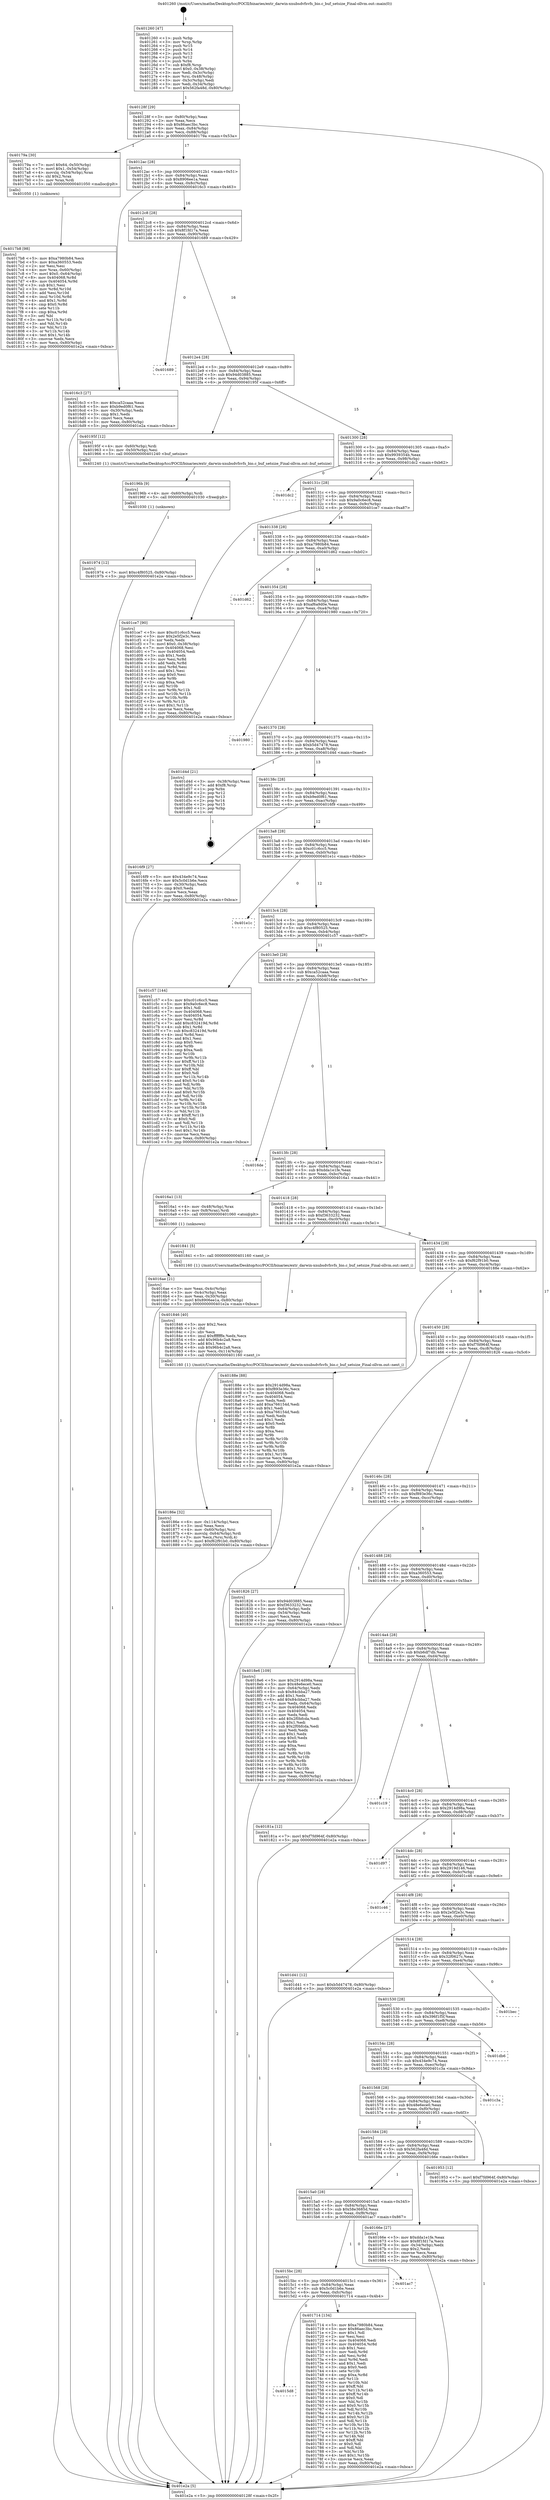 digraph "0x401260" {
  label = "0x401260 (/mnt/c/Users/mathe/Desktop/tcc/POCII/binaries/extr_darwin-xnubsdvfsvfs_bio.c_buf_setsize_Final-ollvm.out::main(0))"
  labelloc = "t"
  node[shape=record]

  Entry [label="",width=0.3,height=0.3,shape=circle,fillcolor=black,style=filled]
  "0x40128f" [label="{
     0x40128f [29]\l
     | [instrs]\l
     &nbsp;&nbsp;0x40128f \<+3\>: mov -0x80(%rbp),%eax\l
     &nbsp;&nbsp;0x401292 \<+2\>: mov %eax,%ecx\l
     &nbsp;&nbsp;0x401294 \<+6\>: sub $0x86aec3bc,%ecx\l
     &nbsp;&nbsp;0x40129a \<+6\>: mov %eax,-0x84(%rbp)\l
     &nbsp;&nbsp;0x4012a0 \<+6\>: mov %ecx,-0x88(%rbp)\l
     &nbsp;&nbsp;0x4012a6 \<+6\>: je 000000000040179a \<main+0x53a\>\l
  }"]
  "0x40179a" [label="{
     0x40179a [30]\l
     | [instrs]\l
     &nbsp;&nbsp;0x40179a \<+7\>: movl $0x64,-0x50(%rbp)\l
     &nbsp;&nbsp;0x4017a1 \<+7\>: movl $0x1,-0x54(%rbp)\l
     &nbsp;&nbsp;0x4017a8 \<+4\>: movslq -0x54(%rbp),%rax\l
     &nbsp;&nbsp;0x4017ac \<+4\>: shl $0x2,%rax\l
     &nbsp;&nbsp;0x4017b0 \<+3\>: mov %rax,%rdi\l
     &nbsp;&nbsp;0x4017b3 \<+5\>: call 0000000000401050 \<malloc@plt\>\l
     | [calls]\l
     &nbsp;&nbsp;0x401050 \{1\} (unknown)\l
  }"]
  "0x4012ac" [label="{
     0x4012ac [28]\l
     | [instrs]\l
     &nbsp;&nbsp;0x4012ac \<+5\>: jmp 00000000004012b1 \<main+0x51\>\l
     &nbsp;&nbsp;0x4012b1 \<+6\>: mov -0x84(%rbp),%eax\l
     &nbsp;&nbsp;0x4012b7 \<+5\>: sub $0x8906ee1a,%eax\l
     &nbsp;&nbsp;0x4012bc \<+6\>: mov %eax,-0x8c(%rbp)\l
     &nbsp;&nbsp;0x4012c2 \<+6\>: je 00000000004016c3 \<main+0x463\>\l
  }"]
  Exit [label="",width=0.3,height=0.3,shape=circle,fillcolor=black,style=filled,peripheries=2]
  "0x4016c3" [label="{
     0x4016c3 [27]\l
     | [instrs]\l
     &nbsp;&nbsp;0x4016c3 \<+5\>: mov $0xca52caaa,%eax\l
     &nbsp;&nbsp;0x4016c8 \<+5\>: mov $0xb9ed0f61,%ecx\l
     &nbsp;&nbsp;0x4016cd \<+3\>: mov -0x30(%rbp),%edx\l
     &nbsp;&nbsp;0x4016d0 \<+3\>: cmp $0x1,%edx\l
     &nbsp;&nbsp;0x4016d3 \<+3\>: cmovl %ecx,%eax\l
     &nbsp;&nbsp;0x4016d6 \<+3\>: mov %eax,-0x80(%rbp)\l
     &nbsp;&nbsp;0x4016d9 \<+5\>: jmp 0000000000401e2a \<main+0xbca\>\l
  }"]
  "0x4012c8" [label="{
     0x4012c8 [28]\l
     | [instrs]\l
     &nbsp;&nbsp;0x4012c8 \<+5\>: jmp 00000000004012cd \<main+0x6d\>\l
     &nbsp;&nbsp;0x4012cd \<+6\>: mov -0x84(%rbp),%eax\l
     &nbsp;&nbsp;0x4012d3 \<+5\>: sub $0x8f1fd17a,%eax\l
     &nbsp;&nbsp;0x4012d8 \<+6\>: mov %eax,-0x90(%rbp)\l
     &nbsp;&nbsp;0x4012de \<+6\>: je 0000000000401689 \<main+0x429\>\l
  }"]
  "0x401974" [label="{
     0x401974 [12]\l
     | [instrs]\l
     &nbsp;&nbsp;0x401974 \<+7\>: movl $0xc4f80525,-0x80(%rbp)\l
     &nbsp;&nbsp;0x40197b \<+5\>: jmp 0000000000401e2a \<main+0xbca\>\l
  }"]
  "0x401689" [label="{
     0x401689\l
  }", style=dashed]
  "0x4012e4" [label="{
     0x4012e4 [28]\l
     | [instrs]\l
     &nbsp;&nbsp;0x4012e4 \<+5\>: jmp 00000000004012e9 \<main+0x89\>\l
     &nbsp;&nbsp;0x4012e9 \<+6\>: mov -0x84(%rbp),%eax\l
     &nbsp;&nbsp;0x4012ef \<+5\>: sub $0x94d03885,%eax\l
     &nbsp;&nbsp;0x4012f4 \<+6\>: mov %eax,-0x94(%rbp)\l
     &nbsp;&nbsp;0x4012fa \<+6\>: je 000000000040195f \<main+0x6ff\>\l
  }"]
  "0x40196b" [label="{
     0x40196b [9]\l
     | [instrs]\l
     &nbsp;&nbsp;0x40196b \<+4\>: mov -0x60(%rbp),%rdi\l
     &nbsp;&nbsp;0x40196f \<+5\>: call 0000000000401030 \<free@plt\>\l
     | [calls]\l
     &nbsp;&nbsp;0x401030 \{1\} (unknown)\l
  }"]
  "0x40195f" [label="{
     0x40195f [12]\l
     | [instrs]\l
     &nbsp;&nbsp;0x40195f \<+4\>: mov -0x60(%rbp),%rdi\l
     &nbsp;&nbsp;0x401963 \<+3\>: mov -0x50(%rbp),%esi\l
     &nbsp;&nbsp;0x401966 \<+5\>: call 0000000000401240 \<buf_setsize\>\l
     | [calls]\l
     &nbsp;&nbsp;0x401240 \{1\} (/mnt/c/Users/mathe/Desktop/tcc/POCII/binaries/extr_darwin-xnubsdvfsvfs_bio.c_buf_setsize_Final-ollvm.out::buf_setsize)\l
  }"]
  "0x401300" [label="{
     0x401300 [28]\l
     | [instrs]\l
     &nbsp;&nbsp;0x401300 \<+5\>: jmp 0000000000401305 \<main+0xa5\>\l
     &nbsp;&nbsp;0x401305 \<+6\>: mov -0x84(%rbp),%eax\l
     &nbsp;&nbsp;0x40130b \<+5\>: sub $0x9939354b,%eax\l
     &nbsp;&nbsp;0x401310 \<+6\>: mov %eax,-0x98(%rbp)\l
     &nbsp;&nbsp;0x401316 \<+6\>: je 0000000000401dc2 \<main+0xb62\>\l
  }"]
  "0x40186e" [label="{
     0x40186e [32]\l
     | [instrs]\l
     &nbsp;&nbsp;0x40186e \<+6\>: mov -0x114(%rbp),%ecx\l
     &nbsp;&nbsp;0x401874 \<+3\>: imul %eax,%ecx\l
     &nbsp;&nbsp;0x401877 \<+4\>: mov -0x60(%rbp),%rsi\l
     &nbsp;&nbsp;0x40187b \<+4\>: movslq -0x64(%rbp),%rdi\l
     &nbsp;&nbsp;0x40187f \<+3\>: mov %ecx,(%rsi,%rdi,4)\l
     &nbsp;&nbsp;0x401882 \<+7\>: movl $0xf62f91b0,-0x80(%rbp)\l
     &nbsp;&nbsp;0x401889 \<+5\>: jmp 0000000000401e2a \<main+0xbca\>\l
  }"]
  "0x401dc2" [label="{
     0x401dc2\l
  }", style=dashed]
  "0x40131c" [label="{
     0x40131c [28]\l
     | [instrs]\l
     &nbsp;&nbsp;0x40131c \<+5\>: jmp 0000000000401321 \<main+0xc1\>\l
     &nbsp;&nbsp;0x401321 \<+6\>: mov -0x84(%rbp),%eax\l
     &nbsp;&nbsp;0x401327 \<+5\>: sub $0x9a0c6ec8,%eax\l
     &nbsp;&nbsp;0x40132c \<+6\>: mov %eax,-0x9c(%rbp)\l
     &nbsp;&nbsp;0x401332 \<+6\>: je 0000000000401ce7 \<main+0xa87\>\l
  }"]
  "0x401846" [label="{
     0x401846 [40]\l
     | [instrs]\l
     &nbsp;&nbsp;0x401846 \<+5\>: mov $0x2,%ecx\l
     &nbsp;&nbsp;0x40184b \<+1\>: cltd\l
     &nbsp;&nbsp;0x40184c \<+2\>: idiv %ecx\l
     &nbsp;&nbsp;0x40184e \<+6\>: imul $0xfffffffe,%edx,%ecx\l
     &nbsp;&nbsp;0x401854 \<+6\>: add $0x96b4c2a8,%ecx\l
     &nbsp;&nbsp;0x40185a \<+3\>: add $0x1,%ecx\l
     &nbsp;&nbsp;0x40185d \<+6\>: sub $0x96b4c2a8,%ecx\l
     &nbsp;&nbsp;0x401863 \<+6\>: mov %ecx,-0x114(%rbp)\l
     &nbsp;&nbsp;0x401869 \<+5\>: call 0000000000401160 \<next_i\>\l
     | [calls]\l
     &nbsp;&nbsp;0x401160 \{1\} (/mnt/c/Users/mathe/Desktop/tcc/POCII/binaries/extr_darwin-xnubsdvfsvfs_bio.c_buf_setsize_Final-ollvm.out::next_i)\l
  }"]
  "0x401ce7" [label="{
     0x401ce7 [90]\l
     | [instrs]\l
     &nbsp;&nbsp;0x401ce7 \<+5\>: mov $0xc01c6cc5,%eax\l
     &nbsp;&nbsp;0x401cec \<+5\>: mov $0x2e5f2e3c,%ecx\l
     &nbsp;&nbsp;0x401cf1 \<+2\>: xor %edx,%edx\l
     &nbsp;&nbsp;0x401cf3 \<+7\>: movl $0x0,-0x38(%rbp)\l
     &nbsp;&nbsp;0x401cfa \<+7\>: mov 0x404068,%esi\l
     &nbsp;&nbsp;0x401d01 \<+7\>: mov 0x404054,%edi\l
     &nbsp;&nbsp;0x401d08 \<+3\>: sub $0x1,%edx\l
     &nbsp;&nbsp;0x401d0b \<+3\>: mov %esi,%r8d\l
     &nbsp;&nbsp;0x401d0e \<+3\>: add %edx,%r8d\l
     &nbsp;&nbsp;0x401d11 \<+4\>: imul %r8d,%esi\l
     &nbsp;&nbsp;0x401d15 \<+3\>: and $0x1,%esi\l
     &nbsp;&nbsp;0x401d18 \<+3\>: cmp $0x0,%esi\l
     &nbsp;&nbsp;0x401d1b \<+4\>: sete %r9b\l
     &nbsp;&nbsp;0x401d1f \<+3\>: cmp $0xa,%edi\l
     &nbsp;&nbsp;0x401d22 \<+4\>: setl %r10b\l
     &nbsp;&nbsp;0x401d26 \<+3\>: mov %r9b,%r11b\l
     &nbsp;&nbsp;0x401d29 \<+3\>: and %r10b,%r11b\l
     &nbsp;&nbsp;0x401d2c \<+3\>: xor %r10b,%r9b\l
     &nbsp;&nbsp;0x401d2f \<+3\>: or %r9b,%r11b\l
     &nbsp;&nbsp;0x401d32 \<+4\>: test $0x1,%r11b\l
     &nbsp;&nbsp;0x401d36 \<+3\>: cmovne %ecx,%eax\l
     &nbsp;&nbsp;0x401d39 \<+3\>: mov %eax,-0x80(%rbp)\l
     &nbsp;&nbsp;0x401d3c \<+5\>: jmp 0000000000401e2a \<main+0xbca\>\l
  }"]
  "0x401338" [label="{
     0x401338 [28]\l
     | [instrs]\l
     &nbsp;&nbsp;0x401338 \<+5\>: jmp 000000000040133d \<main+0xdd\>\l
     &nbsp;&nbsp;0x40133d \<+6\>: mov -0x84(%rbp),%eax\l
     &nbsp;&nbsp;0x401343 \<+5\>: sub $0xa7980b84,%eax\l
     &nbsp;&nbsp;0x401348 \<+6\>: mov %eax,-0xa0(%rbp)\l
     &nbsp;&nbsp;0x40134e \<+6\>: je 0000000000401d62 \<main+0xb02\>\l
  }"]
  "0x4017b8" [label="{
     0x4017b8 [98]\l
     | [instrs]\l
     &nbsp;&nbsp;0x4017b8 \<+5\>: mov $0xa7980b84,%ecx\l
     &nbsp;&nbsp;0x4017bd \<+5\>: mov $0xa360553,%edx\l
     &nbsp;&nbsp;0x4017c2 \<+2\>: xor %esi,%esi\l
     &nbsp;&nbsp;0x4017c4 \<+4\>: mov %rax,-0x60(%rbp)\l
     &nbsp;&nbsp;0x4017c8 \<+7\>: movl $0x0,-0x64(%rbp)\l
     &nbsp;&nbsp;0x4017cf \<+8\>: mov 0x404068,%r8d\l
     &nbsp;&nbsp;0x4017d7 \<+8\>: mov 0x404054,%r9d\l
     &nbsp;&nbsp;0x4017df \<+3\>: sub $0x1,%esi\l
     &nbsp;&nbsp;0x4017e2 \<+3\>: mov %r8d,%r10d\l
     &nbsp;&nbsp;0x4017e5 \<+3\>: add %esi,%r10d\l
     &nbsp;&nbsp;0x4017e8 \<+4\>: imul %r10d,%r8d\l
     &nbsp;&nbsp;0x4017ec \<+4\>: and $0x1,%r8d\l
     &nbsp;&nbsp;0x4017f0 \<+4\>: cmp $0x0,%r8d\l
     &nbsp;&nbsp;0x4017f4 \<+4\>: sete %r11b\l
     &nbsp;&nbsp;0x4017f8 \<+4\>: cmp $0xa,%r9d\l
     &nbsp;&nbsp;0x4017fc \<+3\>: setl %bl\l
     &nbsp;&nbsp;0x4017ff \<+3\>: mov %r11b,%r14b\l
     &nbsp;&nbsp;0x401802 \<+3\>: and %bl,%r14b\l
     &nbsp;&nbsp;0x401805 \<+3\>: xor %bl,%r11b\l
     &nbsp;&nbsp;0x401808 \<+3\>: or %r11b,%r14b\l
     &nbsp;&nbsp;0x40180b \<+4\>: test $0x1,%r14b\l
     &nbsp;&nbsp;0x40180f \<+3\>: cmovne %edx,%ecx\l
     &nbsp;&nbsp;0x401812 \<+3\>: mov %ecx,-0x80(%rbp)\l
     &nbsp;&nbsp;0x401815 \<+5\>: jmp 0000000000401e2a \<main+0xbca\>\l
  }"]
  "0x401d62" [label="{
     0x401d62\l
  }", style=dashed]
  "0x401354" [label="{
     0x401354 [28]\l
     | [instrs]\l
     &nbsp;&nbsp;0x401354 \<+5\>: jmp 0000000000401359 \<main+0xf9\>\l
     &nbsp;&nbsp;0x401359 \<+6\>: mov -0x84(%rbp),%eax\l
     &nbsp;&nbsp;0x40135f \<+5\>: sub $0xaf6a9d0e,%eax\l
     &nbsp;&nbsp;0x401364 \<+6\>: mov %eax,-0xa4(%rbp)\l
     &nbsp;&nbsp;0x40136a \<+6\>: je 0000000000401980 \<main+0x720\>\l
  }"]
  "0x4015d8" [label="{
     0x4015d8\l
  }", style=dashed]
  "0x401980" [label="{
     0x401980\l
  }", style=dashed]
  "0x401370" [label="{
     0x401370 [28]\l
     | [instrs]\l
     &nbsp;&nbsp;0x401370 \<+5\>: jmp 0000000000401375 \<main+0x115\>\l
     &nbsp;&nbsp;0x401375 \<+6\>: mov -0x84(%rbp),%eax\l
     &nbsp;&nbsp;0x40137b \<+5\>: sub $0xb5d47478,%eax\l
     &nbsp;&nbsp;0x401380 \<+6\>: mov %eax,-0xa8(%rbp)\l
     &nbsp;&nbsp;0x401386 \<+6\>: je 0000000000401d4d \<main+0xaed\>\l
  }"]
  "0x401714" [label="{
     0x401714 [134]\l
     | [instrs]\l
     &nbsp;&nbsp;0x401714 \<+5\>: mov $0xa7980b84,%eax\l
     &nbsp;&nbsp;0x401719 \<+5\>: mov $0x86aec3bc,%ecx\l
     &nbsp;&nbsp;0x40171e \<+2\>: mov $0x1,%dl\l
     &nbsp;&nbsp;0x401720 \<+2\>: xor %esi,%esi\l
     &nbsp;&nbsp;0x401722 \<+7\>: mov 0x404068,%edi\l
     &nbsp;&nbsp;0x401729 \<+8\>: mov 0x404054,%r8d\l
     &nbsp;&nbsp;0x401731 \<+3\>: sub $0x1,%esi\l
     &nbsp;&nbsp;0x401734 \<+3\>: mov %edi,%r9d\l
     &nbsp;&nbsp;0x401737 \<+3\>: add %esi,%r9d\l
     &nbsp;&nbsp;0x40173a \<+4\>: imul %r9d,%edi\l
     &nbsp;&nbsp;0x40173e \<+3\>: and $0x1,%edi\l
     &nbsp;&nbsp;0x401741 \<+3\>: cmp $0x0,%edi\l
     &nbsp;&nbsp;0x401744 \<+4\>: sete %r10b\l
     &nbsp;&nbsp;0x401748 \<+4\>: cmp $0xa,%r8d\l
     &nbsp;&nbsp;0x40174c \<+4\>: setl %r11b\l
     &nbsp;&nbsp;0x401750 \<+3\>: mov %r10b,%bl\l
     &nbsp;&nbsp;0x401753 \<+3\>: xor $0xff,%bl\l
     &nbsp;&nbsp;0x401756 \<+3\>: mov %r11b,%r14b\l
     &nbsp;&nbsp;0x401759 \<+4\>: xor $0xff,%r14b\l
     &nbsp;&nbsp;0x40175d \<+3\>: xor $0x0,%dl\l
     &nbsp;&nbsp;0x401760 \<+3\>: mov %bl,%r15b\l
     &nbsp;&nbsp;0x401763 \<+4\>: and $0x0,%r15b\l
     &nbsp;&nbsp;0x401767 \<+3\>: and %dl,%r10b\l
     &nbsp;&nbsp;0x40176a \<+3\>: mov %r14b,%r12b\l
     &nbsp;&nbsp;0x40176d \<+4\>: and $0x0,%r12b\l
     &nbsp;&nbsp;0x401771 \<+3\>: and %dl,%r11b\l
     &nbsp;&nbsp;0x401774 \<+3\>: or %r10b,%r15b\l
     &nbsp;&nbsp;0x401777 \<+3\>: or %r11b,%r12b\l
     &nbsp;&nbsp;0x40177a \<+3\>: xor %r12b,%r15b\l
     &nbsp;&nbsp;0x40177d \<+3\>: or %r14b,%bl\l
     &nbsp;&nbsp;0x401780 \<+3\>: xor $0xff,%bl\l
     &nbsp;&nbsp;0x401783 \<+3\>: or $0x0,%dl\l
     &nbsp;&nbsp;0x401786 \<+2\>: and %dl,%bl\l
     &nbsp;&nbsp;0x401788 \<+3\>: or %bl,%r15b\l
     &nbsp;&nbsp;0x40178b \<+4\>: test $0x1,%r15b\l
     &nbsp;&nbsp;0x40178f \<+3\>: cmovne %ecx,%eax\l
     &nbsp;&nbsp;0x401792 \<+3\>: mov %eax,-0x80(%rbp)\l
     &nbsp;&nbsp;0x401795 \<+5\>: jmp 0000000000401e2a \<main+0xbca\>\l
  }"]
  "0x401d4d" [label="{
     0x401d4d [21]\l
     | [instrs]\l
     &nbsp;&nbsp;0x401d4d \<+3\>: mov -0x38(%rbp),%eax\l
     &nbsp;&nbsp;0x401d50 \<+7\>: add $0xf8,%rsp\l
     &nbsp;&nbsp;0x401d57 \<+1\>: pop %rbx\l
     &nbsp;&nbsp;0x401d58 \<+2\>: pop %r12\l
     &nbsp;&nbsp;0x401d5a \<+2\>: pop %r13\l
     &nbsp;&nbsp;0x401d5c \<+2\>: pop %r14\l
     &nbsp;&nbsp;0x401d5e \<+2\>: pop %r15\l
     &nbsp;&nbsp;0x401d60 \<+1\>: pop %rbp\l
     &nbsp;&nbsp;0x401d61 \<+1\>: ret\l
  }"]
  "0x40138c" [label="{
     0x40138c [28]\l
     | [instrs]\l
     &nbsp;&nbsp;0x40138c \<+5\>: jmp 0000000000401391 \<main+0x131\>\l
     &nbsp;&nbsp;0x401391 \<+6\>: mov -0x84(%rbp),%eax\l
     &nbsp;&nbsp;0x401397 \<+5\>: sub $0xb9ed0f61,%eax\l
     &nbsp;&nbsp;0x40139c \<+6\>: mov %eax,-0xac(%rbp)\l
     &nbsp;&nbsp;0x4013a2 \<+6\>: je 00000000004016f9 \<main+0x499\>\l
  }"]
  "0x4015bc" [label="{
     0x4015bc [28]\l
     | [instrs]\l
     &nbsp;&nbsp;0x4015bc \<+5\>: jmp 00000000004015c1 \<main+0x361\>\l
     &nbsp;&nbsp;0x4015c1 \<+6\>: mov -0x84(%rbp),%eax\l
     &nbsp;&nbsp;0x4015c7 \<+5\>: sub $0x5c0d1b6e,%eax\l
     &nbsp;&nbsp;0x4015cc \<+6\>: mov %eax,-0xfc(%rbp)\l
     &nbsp;&nbsp;0x4015d2 \<+6\>: je 0000000000401714 \<main+0x4b4\>\l
  }"]
  "0x4016f9" [label="{
     0x4016f9 [27]\l
     | [instrs]\l
     &nbsp;&nbsp;0x4016f9 \<+5\>: mov $0x434e9c74,%eax\l
     &nbsp;&nbsp;0x4016fe \<+5\>: mov $0x5c0d1b6e,%ecx\l
     &nbsp;&nbsp;0x401703 \<+3\>: mov -0x30(%rbp),%edx\l
     &nbsp;&nbsp;0x401706 \<+3\>: cmp $0x0,%edx\l
     &nbsp;&nbsp;0x401709 \<+3\>: cmove %ecx,%eax\l
     &nbsp;&nbsp;0x40170c \<+3\>: mov %eax,-0x80(%rbp)\l
     &nbsp;&nbsp;0x40170f \<+5\>: jmp 0000000000401e2a \<main+0xbca\>\l
  }"]
  "0x4013a8" [label="{
     0x4013a8 [28]\l
     | [instrs]\l
     &nbsp;&nbsp;0x4013a8 \<+5\>: jmp 00000000004013ad \<main+0x14d\>\l
     &nbsp;&nbsp;0x4013ad \<+6\>: mov -0x84(%rbp),%eax\l
     &nbsp;&nbsp;0x4013b3 \<+5\>: sub $0xc01c6cc5,%eax\l
     &nbsp;&nbsp;0x4013b8 \<+6\>: mov %eax,-0xb0(%rbp)\l
     &nbsp;&nbsp;0x4013be \<+6\>: je 0000000000401e1c \<main+0xbbc\>\l
  }"]
  "0x401ac7" [label="{
     0x401ac7\l
  }", style=dashed]
  "0x401e1c" [label="{
     0x401e1c\l
  }", style=dashed]
  "0x4013c4" [label="{
     0x4013c4 [28]\l
     | [instrs]\l
     &nbsp;&nbsp;0x4013c4 \<+5\>: jmp 00000000004013c9 \<main+0x169\>\l
     &nbsp;&nbsp;0x4013c9 \<+6\>: mov -0x84(%rbp),%eax\l
     &nbsp;&nbsp;0x4013cf \<+5\>: sub $0xc4f80525,%eax\l
     &nbsp;&nbsp;0x4013d4 \<+6\>: mov %eax,-0xb4(%rbp)\l
     &nbsp;&nbsp;0x4013da \<+6\>: je 0000000000401c57 \<main+0x9f7\>\l
  }"]
  "0x4016ae" [label="{
     0x4016ae [21]\l
     | [instrs]\l
     &nbsp;&nbsp;0x4016ae \<+3\>: mov %eax,-0x4c(%rbp)\l
     &nbsp;&nbsp;0x4016b1 \<+3\>: mov -0x4c(%rbp),%eax\l
     &nbsp;&nbsp;0x4016b4 \<+3\>: mov %eax,-0x30(%rbp)\l
     &nbsp;&nbsp;0x4016b7 \<+7\>: movl $0x8906ee1a,-0x80(%rbp)\l
     &nbsp;&nbsp;0x4016be \<+5\>: jmp 0000000000401e2a \<main+0xbca\>\l
  }"]
  "0x401c57" [label="{
     0x401c57 [144]\l
     | [instrs]\l
     &nbsp;&nbsp;0x401c57 \<+5\>: mov $0xc01c6cc5,%eax\l
     &nbsp;&nbsp;0x401c5c \<+5\>: mov $0x9a0c6ec8,%ecx\l
     &nbsp;&nbsp;0x401c61 \<+2\>: mov $0x1,%dl\l
     &nbsp;&nbsp;0x401c63 \<+7\>: mov 0x404068,%esi\l
     &nbsp;&nbsp;0x401c6a \<+7\>: mov 0x404054,%edi\l
     &nbsp;&nbsp;0x401c71 \<+3\>: mov %esi,%r8d\l
     &nbsp;&nbsp;0x401c74 \<+7\>: add $0xc832419d,%r8d\l
     &nbsp;&nbsp;0x401c7b \<+4\>: sub $0x1,%r8d\l
     &nbsp;&nbsp;0x401c7f \<+7\>: sub $0xc832419d,%r8d\l
     &nbsp;&nbsp;0x401c86 \<+4\>: imul %r8d,%esi\l
     &nbsp;&nbsp;0x401c8a \<+3\>: and $0x1,%esi\l
     &nbsp;&nbsp;0x401c8d \<+3\>: cmp $0x0,%esi\l
     &nbsp;&nbsp;0x401c90 \<+4\>: sete %r9b\l
     &nbsp;&nbsp;0x401c94 \<+3\>: cmp $0xa,%edi\l
     &nbsp;&nbsp;0x401c97 \<+4\>: setl %r10b\l
     &nbsp;&nbsp;0x401c9b \<+3\>: mov %r9b,%r11b\l
     &nbsp;&nbsp;0x401c9e \<+4\>: xor $0xff,%r11b\l
     &nbsp;&nbsp;0x401ca2 \<+3\>: mov %r10b,%bl\l
     &nbsp;&nbsp;0x401ca5 \<+3\>: xor $0xff,%bl\l
     &nbsp;&nbsp;0x401ca8 \<+3\>: xor $0x0,%dl\l
     &nbsp;&nbsp;0x401cab \<+3\>: mov %r11b,%r14b\l
     &nbsp;&nbsp;0x401cae \<+4\>: and $0x0,%r14b\l
     &nbsp;&nbsp;0x401cb2 \<+3\>: and %dl,%r9b\l
     &nbsp;&nbsp;0x401cb5 \<+3\>: mov %bl,%r15b\l
     &nbsp;&nbsp;0x401cb8 \<+4\>: and $0x0,%r15b\l
     &nbsp;&nbsp;0x401cbc \<+3\>: and %dl,%r10b\l
     &nbsp;&nbsp;0x401cbf \<+3\>: or %r9b,%r14b\l
     &nbsp;&nbsp;0x401cc2 \<+3\>: or %r10b,%r15b\l
     &nbsp;&nbsp;0x401cc5 \<+3\>: xor %r15b,%r14b\l
     &nbsp;&nbsp;0x401cc8 \<+3\>: or %bl,%r11b\l
     &nbsp;&nbsp;0x401ccb \<+4\>: xor $0xff,%r11b\l
     &nbsp;&nbsp;0x401ccf \<+3\>: or $0x0,%dl\l
     &nbsp;&nbsp;0x401cd2 \<+3\>: and %dl,%r11b\l
     &nbsp;&nbsp;0x401cd5 \<+3\>: or %r11b,%r14b\l
     &nbsp;&nbsp;0x401cd8 \<+4\>: test $0x1,%r14b\l
     &nbsp;&nbsp;0x401cdc \<+3\>: cmovne %ecx,%eax\l
     &nbsp;&nbsp;0x401cdf \<+3\>: mov %eax,-0x80(%rbp)\l
     &nbsp;&nbsp;0x401ce2 \<+5\>: jmp 0000000000401e2a \<main+0xbca\>\l
  }"]
  "0x4013e0" [label="{
     0x4013e0 [28]\l
     | [instrs]\l
     &nbsp;&nbsp;0x4013e0 \<+5\>: jmp 00000000004013e5 \<main+0x185\>\l
     &nbsp;&nbsp;0x4013e5 \<+6\>: mov -0x84(%rbp),%eax\l
     &nbsp;&nbsp;0x4013eb \<+5\>: sub $0xca52caaa,%eax\l
     &nbsp;&nbsp;0x4013f0 \<+6\>: mov %eax,-0xb8(%rbp)\l
     &nbsp;&nbsp;0x4013f6 \<+6\>: je 00000000004016de \<main+0x47e\>\l
  }"]
  "0x401260" [label="{
     0x401260 [47]\l
     | [instrs]\l
     &nbsp;&nbsp;0x401260 \<+1\>: push %rbp\l
     &nbsp;&nbsp;0x401261 \<+3\>: mov %rsp,%rbp\l
     &nbsp;&nbsp;0x401264 \<+2\>: push %r15\l
     &nbsp;&nbsp;0x401266 \<+2\>: push %r14\l
     &nbsp;&nbsp;0x401268 \<+2\>: push %r13\l
     &nbsp;&nbsp;0x40126a \<+2\>: push %r12\l
     &nbsp;&nbsp;0x40126c \<+1\>: push %rbx\l
     &nbsp;&nbsp;0x40126d \<+7\>: sub $0xf8,%rsp\l
     &nbsp;&nbsp;0x401274 \<+7\>: movl $0x0,-0x38(%rbp)\l
     &nbsp;&nbsp;0x40127b \<+3\>: mov %edi,-0x3c(%rbp)\l
     &nbsp;&nbsp;0x40127e \<+4\>: mov %rsi,-0x48(%rbp)\l
     &nbsp;&nbsp;0x401282 \<+3\>: mov -0x3c(%rbp),%edi\l
     &nbsp;&nbsp;0x401285 \<+3\>: mov %edi,-0x34(%rbp)\l
     &nbsp;&nbsp;0x401288 \<+7\>: movl $0x562fa48d,-0x80(%rbp)\l
  }"]
  "0x4016de" [label="{
     0x4016de\l
  }", style=dashed]
  "0x4013fc" [label="{
     0x4013fc [28]\l
     | [instrs]\l
     &nbsp;&nbsp;0x4013fc \<+5\>: jmp 0000000000401401 \<main+0x1a1\>\l
     &nbsp;&nbsp;0x401401 \<+6\>: mov -0x84(%rbp),%eax\l
     &nbsp;&nbsp;0x401407 \<+5\>: sub $0xdda1e1fe,%eax\l
     &nbsp;&nbsp;0x40140c \<+6\>: mov %eax,-0xbc(%rbp)\l
     &nbsp;&nbsp;0x401412 \<+6\>: je 00000000004016a1 \<main+0x441\>\l
  }"]
  "0x401e2a" [label="{
     0x401e2a [5]\l
     | [instrs]\l
     &nbsp;&nbsp;0x401e2a \<+5\>: jmp 000000000040128f \<main+0x2f\>\l
  }"]
  "0x4016a1" [label="{
     0x4016a1 [13]\l
     | [instrs]\l
     &nbsp;&nbsp;0x4016a1 \<+4\>: mov -0x48(%rbp),%rax\l
     &nbsp;&nbsp;0x4016a5 \<+4\>: mov 0x8(%rax),%rdi\l
     &nbsp;&nbsp;0x4016a9 \<+5\>: call 0000000000401060 \<atoi@plt\>\l
     | [calls]\l
     &nbsp;&nbsp;0x401060 \{1\} (unknown)\l
  }"]
  "0x401418" [label="{
     0x401418 [28]\l
     | [instrs]\l
     &nbsp;&nbsp;0x401418 \<+5\>: jmp 000000000040141d \<main+0x1bd\>\l
     &nbsp;&nbsp;0x40141d \<+6\>: mov -0x84(%rbp),%eax\l
     &nbsp;&nbsp;0x401423 \<+5\>: sub $0xf3633232,%eax\l
     &nbsp;&nbsp;0x401428 \<+6\>: mov %eax,-0xc0(%rbp)\l
     &nbsp;&nbsp;0x40142e \<+6\>: je 0000000000401841 \<main+0x5e1\>\l
  }"]
  "0x4015a0" [label="{
     0x4015a0 [28]\l
     | [instrs]\l
     &nbsp;&nbsp;0x4015a0 \<+5\>: jmp 00000000004015a5 \<main+0x345\>\l
     &nbsp;&nbsp;0x4015a5 \<+6\>: mov -0x84(%rbp),%eax\l
     &nbsp;&nbsp;0x4015ab \<+5\>: sub $0x58e3685d,%eax\l
     &nbsp;&nbsp;0x4015b0 \<+6\>: mov %eax,-0xf8(%rbp)\l
     &nbsp;&nbsp;0x4015b6 \<+6\>: je 0000000000401ac7 \<main+0x867\>\l
  }"]
  "0x401841" [label="{
     0x401841 [5]\l
     | [instrs]\l
     &nbsp;&nbsp;0x401841 \<+5\>: call 0000000000401160 \<next_i\>\l
     | [calls]\l
     &nbsp;&nbsp;0x401160 \{1\} (/mnt/c/Users/mathe/Desktop/tcc/POCII/binaries/extr_darwin-xnubsdvfsvfs_bio.c_buf_setsize_Final-ollvm.out::next_i)\l
  }"]
  "0x401434" [label="{
     0x401434 [28]\l
     | [instrs]\l
     &nbsp;&nbsp;0x401434 \<+5\>: jmp 0000000000401439 \<main+0x1d9\>\l
     &nbsp;&nbsp;0x401439 \<+6\>: mov -0x84(%rbp),%eax\l
     &nbsp;&nbsp;0x40143f \<+5\>: sub $0xf62f91b0,%eax\l
     &nbsp;&nbsp;0x401444 \<+6\>: mov %eax,-0xc4(%rbp)\l
     &nbsp;&nbsp;0x40144a \<+6\>: je 000000000040188e \<main+0x62e\>\l
  }"]
  "0x40166e" [label="{
     0x40166e [27]\l
     | [instrs]\l
     &nbsp;&nbsp;0x40166e \<+5\>: mov $0xdda1e1fe,%eax\l
     &nbsp;&nbsp;0x401673 \<+5\>: mov $0x8f1fd17a,%ecx\l
     &nbsp;&nbsp;0x401678 \<+3\>: mov -0x34(%rbp),%edx\l
     &nbsp;&nbsp;0x40167b \<+3\>: cmp $0x2,%edx\l
     &nbsp;&nbsp;0x40167e \<+3\>: cmovne %ecx,%eax\l
     &nbsp;&nbsp;0x401681 \<+3\>: mov %eax,-0x80(%rbp)\l
     &nbsp;&nbsp;0x401684 \<+5\>: jmp 0000000000401e2a \<main+0xbca\>\l
  }"]
  "0x40188e" [label="{
     0x40188e [88]\l
     | [instrs]\l
     &nbsp;&nbsp;0x40188e \<+5\>: mov $0x2914d98a,%eax\l
     &nbsp;&nbsp;0x401893 \<+5\>: mov $0xf893e36c,%ecx\l
     &nbsp;&nbsp;0x401898 \<+7\>: mov 0x404068,%edx\l
     &nbsp;&nbsp;0x40189f \<+7\>: mov 0x404054,%esi\l
     &nbsp;&nbsp;0x4018a6 \<+2\>: mov %edx,%edi\l
     &nbsp;&nbsp;0x4018a8 \<+6\>: add $0xa766154d,%edi\l
     &nbsp;&nbsp;0x4018ae \<+3\>: sub $0x1,%edi\l
     &nbsp;&nbsp;0x4018b1 \<+6\>: sub $0xa766154d,%edi\l
     &nbsp;&nbsp;0x4018b7 \<+3\>: imul %edi,%edx\l
     &nbsp;&nbsp;0x4018ba \<+3\>: and $0x1,%edx\l
     &nbsp;&nbsp;0x4018bd \<+3\>: cmp $0x0,%edx\l
     &nbsp;&nbsp;0x4018c0 \<+4\>: sete %r8b\l
     &nbsp;&nbsp;0x4018c4 \<+3\>: cmp $0xa,%esi\l
     &nbsp;&nbsp;0x4018c7 \<+4\>: setl %r9b\l
     &nbsp;&nbsp;0x4018cb \<+3\>: mov %r8b,%r10b\l
     &nbsp;&nbsp;0x4018ce \<+3\>: and %r9b,%r10b\l
     &nbsp;&nbsp;0x4018d1 \<+3\>: xor %r9b,%r8b\l
     &nbsp;&nbsp;0x4018d4 \<+3\>: or %r8b,%r10b\l
     &nbsp;&nbsp;0x4018d7 \<+4\>: test $0x1,%r10b\l
     &nbsp;&nbsp;0x4018db \<+3\>: cmovne %ecx,%eax\l
     &nbsp;&nbsp;0x4018de \<+3\>: mov %eax,-0x80(%rbp)\l
     &nbsp;&nbsp;0x4018e1 \<+5\>: jmp 0000000000401e2a \<main+0xbca\>\l
  }"]
  "0x401450" [label="{
     0x401450 [28]\l
     | [instrs]\l
     &nbsp;&nbsp;0x401450 \<+5\>: jmp 0000000000401455 \<main+0x1f5\>\l
     &nbsp;&nbsp;0x401455 \<+6\>: mov -0x84(%rbp),%eax\l
     &nbsp;&nbsp;0x40145b \<+5\>: sub $0xf7fd964f,%eax\l
     &nbsp;&nbsp;0x401460 \<+6\>: mov %eax,-0xc8(%rbp)\l
     &nbsp;&nbsp;0x401466 \<+6\>: je 0000000000401826 \<main+0x5c6\>\l
  }"]
  "0x401584" [label="{
     0x401584 [28]\l
     | [instrs]\l
     &nbsp;&nbsp;0x401584 \<+5\>: jmp 0000000000401589 \<main+0x329\>\l
     &nbsp;&nbsp;0x401589 \<+6\>: mov -0x84(%rbp),%eax\l
     &nbsp;&nbsp;0x40158f \<+5\>: sub $0x562fa48d,%eax\l
     &nbsp;&nbsp;0x401594 \<+6\>: mov %eax,-0xf4(%rbp)\l
     &nbsp;&nbsp;0x40159a \<+6\>: je 000000000040166e \<main+0x40e\>\l
  }"]
  "0x401826" [label="{
     0x401826 [27]\l
     | [instrs]\l
     &nbsp;&nbsp;0x401826 \<+5\>: mov $0x94d03885,%eax\l
     &nbsp;&nbsp;0x40182b \<+5\>: mov $0xf3633232,%ecx\l
     &nbsp;&nbsp;0x401830 \<+3\>: mov -0x64(%rbp),%edx\l
     &nbsp;&nbsp;0x401833 \<+3\>: cmp -0x54(%rbp),%edx\l
     &nbsp;&nbsp;0x401836 \<+3\>: cmovl %ecx,%eax\l
     &nbsp;&nbsp;0x401839 \<+3\>: mov %eax,-0x80(%rbp)\l
     &nbsp;&nbsp;0x40183c \<+5\>: jmp 0000000000401e2a \<main+0xbca\>\l
  }"]
  "0x40146c" [label="{
     0x40146c [28]\l
     | [instrs]\l
     &nbsp;&nbsp;0x40146c \<+5\>: jmp 0000000000401471 \<main+0x211\>\l
     &nbsp;&nbsp;0x401471 \<+6\>: mov -0x84(%rbp),%eax\l
     &nbsp;&nbsp;0x401477 \<+5\>: sub $0xf893e36c,%eax\l
     &nbsp;&nbsp;0x40147c \<+6\>: mov %eax,-0xcc(%rbp)\l
     &nbsp;&nbsp;0x401482 \<+6\>: je 00000000004018e6 \<main+0x686\>\l
  }"]
  "0x401953" [label="{
     0x401953 [12]\l
     | [instrs]\l
     &nbsp;&nbsp;0x401953 \<+7\>: movl $0xf7fd964f,-0x80(%rbp)\l
     &nbsp;&nbsp;0x40195a \<+5\>: jmp 0000000000401e2a \<main+0xbca\>\l
  }"]
  "0x4018e6" [label="{
     0x4018e6 [109]\l
     | [instrs]\l
     &nbsp;&nbsp;0x4018e6 \<+5\>: mov $0x2914d98a,%eax\l
     &nbsp;&nbsp;0x4018eb \<+5\>: mov $0x48e6ece0,%ecx\l
     &nbsp;&nbsp;0x4018f0 \<+3\>: mov -0x64(%rbp),%edx\l
     &nbsp;&nbsp;0x4018f3 \<+6\>: sub $0x84cbba27,%edx\l
     &nbsp;&nbsp;0x4018f9 \<+3\>: add $0x1,%edx\l
     &nbsp;&nbsp;0x4018fc \<+6\>: add $0x84cbba27,%edx\l
     &nbsp;&nbsp;0x401902 \<+3\>: mov %edx,-0x64(%rbp)\l
     &nbsp;&nbsp;0x401905 \<+7\>: mov 0x404068,%edx\l
     &nbsp;&nbsp;0x40190c \<+7\>: mov 0x404054,%esi\l
     &nbsp;&nbsp;0x401913 \<+2\>: mov %edx,%edi\l
     &nbsp;&nbsp;0x401915 \<+6\>: add $0x2f0bfcda,%edi\l
     &nbsp;&nbsp;0x40191b \<+3\>: sub $0x1,%edi\l
     &nbsp;&nbsp;0x40191e \<+6\>: sub $0x2f0bfcda,%edi\l
     &nbsp;&nbsp;0x401924 \<+3\>: imul %edi,%edx\l
     &nbsp;&nbsp;0x401927 \<+3\>: and $0x1,%edx\l
     &nbsp;&nbsp;0x40192a \<+3\>: cmp $0x0,%edx\l
     &nbsp;&nbsp;0x40192d \<+4\>: sete %r8b\l
     &nbsp;&nbsp;0x401931 \<+3\>: cmp $0xa,%esi\l
     &nbsp;&nbsp;0x401934 \<+4\>: setl %r9b\l
     &nbsp;&nbsp;0x401938 \<+3\>: mov %r8b,%r10b\l
     &nbsp;&nbsp;0x40193b \<+3\>: and %r9b,%r10b\l
     &nbsp;&nbsp;0x40193e \<+3\>: xor %r9b,%r8b\l
     &nbsp;&nbsp;0x401941 \<+3\>: or %r8b,%r10b\l
     &nbsp;&nbsp;0x401944 \<+4\>: test $0x1,%r10b\l
     &nbsp;&nbsp;0x401948 \<+3\>: cmovne %ecx,%eax\l
     &nbsp;&nbsp;0x40194b \<+3\>: mov %eax,-0x80(%rbp)\l
     &nbsp;&nbsp;0x40194e \<+5\>: jmp 0000000000401e2a \<main+0xbca\>\l
  }"]
  "0x401488" [label="{
     0x401488 [28]\l
     | [instrs]\l
     &nbsp;&nbsp;0x401488 \<+5\>: jmp 000000000040148d \<main+0x22d\>\l
     &nbsp;&nbsp;0x40148d \<+6\>: mov -0x84(%rbp),%eax\l
     &nbsp;&nbsp;0x401493 \<+5\>: sub $0xa360553,%eax\l
     &nbsp;&nbsp;0x401498 \<+6\>: mov %eax,-0xd0(%rbp)\l
     &nbsp;&nbsp;0x40149e \<+6\>: je 000000000040181a \<main+0x5ba\>\l
  }"]
  "0x401568" [label="{
     0x401568 [28]\l
     | [instrs]\l
     &nbsp;&nbsp;0x401568 \<+5\>: jmp 000000000040156d \<main+0x30d\>\l
     &nbsp;&nbsp;0x40156d \<+6\>: mov -0x84(%rbp),%eax\l
     &nbsp;&nbsp;0x401573 \<+5\>: sub $0x48e6ece0,%eax\l
     &nbsp;&nbsp;0x401578 \<+6\>: mov %eax,-0xf0(%rbp)\l
     &nbsp;&nbsp;0x40157e \<+6\>: je 0000000000401953 \<main+0x6f3\>\l
  }"]
  "0x40181a" [label="{
     0x40181a [12]\l
     | [instrs]\l
     &nbsp;&nbsp;0x40181a \<+7\>: movl $0xf7fd964f,-0x80(%rbp)\l
     &nbsp;&nbsp;0x401821 \<+5\>: jmp 0000000000401e2a \<main+0xbca\>\l
  }"]
  "0x4014a4" [label="{
     0x4014a4 [28]\l
     | [instrs]\l
     &nbsp;&nbsp;0x4014a4 \<+5\>: jmp 00000000004014a9 \<main+0x249\>\l
     &nbsp;&nbsp;0x4014a9 \<+6\>: mov -0x84(%rbp),%eax\l
     &nbsp;&nbsp;0x4014af \<+5\>: sub $0xb6df7db,%eax\l
     &nbsp;&nbsp;0x4014b4 \<+6\>: mov %eax,-0xd4(%rbp)\l
     &nbsp;&nbsp;0x4014ba \<+6\>: je 0000000000401c19 \<main+0x9b9\>\l
  }"]
  "0x401c3a" [label="{
     0x401c3a\l
  }", style=dashed]
  "0x401c19" [label="{
     0x401c19\l
  }", style=dashed]
  "0x4014c0" [label="{
     0x4014c0 [28]\l
     | [instrs]\l
     &nbsp;&nbsp;0x4014c0 \<+5\>: jmp 00000000004014c5 \<main+0x265\>\l
     &nbsp;&nbsp;0x4014c5 \<+6\>: mov -0x84(%rbp),%eax\l
     &nbsp;&nbsp;0x4014cb \<+5\>: sub $0x2914d98a,%eax\l
     &nbsp;&nbsp;0x4014d0 \<+6\>: mov %eax,-0xd8(%rbp)\l
     &nbsp;&nbsp;0x4014d6 \<+6\>: je 0000000000401d97 \<main+0xb37\>\l
  }"]
  "0x40154c" [label="{
     0x40154c [28]\l
     | [instrs]\l
     &nbsp;&nbsp;0x40154c \<+5\>: jmp 0000000000401551 \<main+0x2f1\>\l
     &nbsp;&nbsp;0x401551 \<+6\>: mov -0x84(%rbp),%eax\l
     &nbsp;&nbsp;0x401557 \<+5\>: sub $0x434e9c74,%eax\l
     &nbsp;&nbsp;0x40155c \<+6\>: mov %eax,-0xec(%rbp)\l
     &nbsp;&nbsp;0x401562 \<+6\>: je 0000000000401c3a \<main+0x9da\>\l
  }"]
  "0x401d97" [label="{
     0x401d97\l
  }", style=dashed]
  "0x4014dc" [label="{
     0x4014dc [28]\l
     | [instrs]\l
     &nbsp;&nbsp;0x4014dc \<+5\>: jmp 00000000004014e1 \<main+0x281\>\l
     &nbsp;&nbsp;0x4014e1 \<+6\>: mov -0x84(%rbp),%eax\l
     &nbsp;&nbsp;0x4014e7 \<+5\>: sub $0x2919d146,%eax\l
     &nbsp;&nbsp;0x4014ec \<+6\>: mov %eax,-0xdc(%rbp)\l
     &nbsp;&nbsp;0x4014f2 \<+6\>: je 0000000000401c46 \<main+0x9e6\>\l
  }"]
  "0x401db6" [label="{
     0x401db6\l
  }", style=dashed]
  "0x401c46" [label="{
     0x401c46\l
  }", style=dashed]
  "0x4014f8" [label="{
     0x4014f8 [28]\l
     | [instrs]\l
     &nbsp;&nbsp;0x4014f8 \<+5\>: jmp 00000000004014fd \<main+0x29d\>\l
     &nbsp;&nbsp;0x4014fd \<+6\>: mov -0x84(%rbp),%eax\l
     &nbsp;&nbsp;0x401503 \<+5\>: sub $0x2e5f2e3c,%eax\l
     &nbsp;&nbsp;0x401508 \<+6\>: mov %eax,-0xe0(%rbp)\l
     &nbsp;&nbsp;0x40150e \<+6\>: je 0000000000401d41 \<main+0xae1\>\l
  }"]
  "0x401530" [label="{
     0x401530 [28]\l
     | [instrs]\l
     &nbsp;&nbsp;0x401530 \<+5\>: jmp 0000000000401535 \<main+0x2d5\>\l
     &nbsp;&nbsp;0x401535 \<+6\>: mov -0x84(%rbp),%eax\l
     &nbsp;&nbsp;0x40153b \<+5\>: sub $0x396f1f5f,%eax\l
     &nbsp;&nbsp;0x401540 \<+6\>: mov %eax,-0xe8(%rbp)\l
     &nbsp;&nbsp;0x401546 \<+6\>: je 0000000000401db6 \<main+0xb56\>\l
  }"]
  "0x401d41" [label="{
     0x401d41 [12]\l
     | [instrs]\l
     &nbsp;&nbsp;0x401d41 \<+7\>: movl $0xb5d47478,-0x80(%rbp)\l
     &nbsp;&nbsp;0x401d48 \<+5\>: jmp 0000000000401e2a \<main+0xbca\>\l
  }"]
  "0x401514" [label="{
     0x401514 [28]\l
     | [instrs]\l
     &nbsp;&nbsp;0x401514 \<+5\>: jmp 0000000000401519 \<main+0x2b9\>\l
     &nbsp;&nbsp;0x401519 \<+6\>: mov -0x84(%rbp),%eax\l
     &nbsp;&nbsp;0x40151f \<+5\>: sub $0x32f0627c,%eax\l
     &nbsp;&nbsp;0x401524 \<+6\>: mov %eax,-0xe4(%rbp)\l
     &nbsp;&nbsp;0x40152a \<+6\>: je 0000000000401bec \<main+0x98c\>\l
  }"]
  "0x401bec" [label="{
     0x401bec\l
  }", style=dashed]
  Entry -> "0x401260" [label=" 1"]
  "0x40128f" -> "0x40179a" [label=" 1"]
  "0x40128f" -> "0x4012ac" [label=" 17"]
  "0x401d4d" -> Exit [label=" 1"]
  "0x4012ac" -> "0x4016c3" [label=" 1"]
  "0x4012ac" -> "0x4012c8" [label=" 16"]
  "0x401d41" -> "0x401e2a" [label=" 1"]
  "0x4012c8" -> "0x401689" [label=" 0"]
  "0x4012c8" -> "0x4012e4" [label=" 16"]
  "0x401ce7" -> "0x401e2a" [label=" 1"]
  "0x4012e4" -> "0x40195f" [label=" 1"]
  "0x4012e4" -> "0x401300" [label=" 15"]
  "0x401c57" -> "0x401e2a" [label=" 1"]
  "0x401300" -> "0x401dc2" [label=" 0"]
  "0x401300" -> "0x40131c" [label=" 15"]
  "0x401974" -> "0x401e2a" [label=" 1"]
  "0x40131c" -> "0x401ce7" [label=" 1"]
  "0x40131c" -> "0x401338" [label=" 14"]
  "0x40196b" -> "0x401974" [label=" 1"]
  "0x401338" -> "0x401d62" [label=" 0"]
  "0x401338" -> "0x401354" [label=" 14"]
  "0x40195f" -> "0x40196b" [label=" 1"]
  "0x401354" -> "0x401980" [label=" 0"]
  "0x401354" -> "0x401370" [label=" 14"]
  "0x401953" -> "0x401e2a" [label=" 1"]
  "0x401370" -> "0x401d4d" [label=" 1"]
  "0x401370" -> "0x40138c" [label=" 13"]
  "0x4018e6" -> "0x401e2a" [label=" 1"]
  "0x40138c" -> "0x4016f9" [label=" 1"]
  "0x40138c" -> "0x4013a8" [label=" 12"]
  "0x40186e" -> "0x401e2a" [label=" 1"]
  "0x4013a8" -> "0x401e1c" [label=" 0"]
  "0x4013a8" -> "0x4013c4" [label=" 12"]
  "0x401846" -> "0x40186e" [label=" 1"]
  "0x4013c4" -> "0x401c57" [label=" 1"]
  "0x4013c4" -> "0x4013e0" [label=" 11"]
  "0x401826" -> "0x401e2a" [label=" 2"]
  "0x4013e0" -> "0x4016de" [label=" 0"]
  "0x4013e0" -> "0x4013fc" [label=" 11"]
  "0x40181a" -> "0x401e2a" [label=" 1"]
  "0x4013fc" -> "0x4016a1" [label=" 1"]
  "0x4013fc" -> "0x401418" [label=" 10"]
  "0x4017b8" -> "0x401e2a" [label=" 1"]
  "0x401418" -> "0x401841" [label=" 1"]
  "0x401418" -> "0x401434" [label=" 9"]
  "0x40179a" -> "0x4017b8" [label=" 1"]
  "0x401434" -> "0x40188e" [label=" 1"]
  "0x401434" -> "0x401450" [label=" 8"]
  "0x401714" -> "0x401e2a" [label=" 1"]
  "0x401450" -> "0x401826" [label=" 2"]
  "0x401450" -> "0x40146c" [label=" 6"]
  "0x4015bc" -> "0x401714" [label=" 1"]
  "0x40146c" -> "0x4018e6" [label=" 1"]
  "0x40146c" -> "0x401488" [label=" 5"]
  "0x40188e" -> "0x401e2a" [label=" 1"]
  "0x401488" -> "0x40181a" [label=" 1"]
  "0x401488" -> "0x4014a4" [label=" 4"]
  "0x4015a0" -> "0x401ac7" [label=" 0"]
  "0x4014a4" -> "0x401c19" [label=" 0"]
  "0x4014a4" -> "0x4014c0" [label=" 4"]
  "0x401841" -> "0x401846" [label=" 1"]
  "0x4014c0" -> "0x401d97" [label=" 0"]
  "0x4014c0" -> "0x4014dc" [label=" 4"]
  "0x4016c3" -> "0x401e2a" [label=" 1"]
  "0x4014dc" -> "0x401c46" [label=" 0"]
  "0x4014dc" -> "0x4014f8" [label=" 4"]
  "0x4016ae" -> "0x401e2a" [label=" 1"]
  "0x4014f8" -> "0x401d41" [label=" 1"]
  "0x4014f8" -> "0x401514" [label=" 3"]
  "0x401e2a" -> "0x40128f" [label=" 17"]
  "0x401514" -> "0x401bec" [label=" 0"]
  "0x401514" -> "0x401530" [label=" 3"]
  "0x4016a1" -> "0x4016ae" [label=" 1"]
  "0x401530" -> "0x401db6" [label=" 0"]
  "0x401530" -> "0x40154c" [label=" 3"]
  "0x4016f9" -> "0x401e2a" [label=" 1"]
  "0x40154c" -> "0x401c3a" [label=" 0"]
  "0x40154c" -> "0x401568" [label=" 3"]
  "0x4015a0" -> "0x4015bc" [label=" 1"]
  "0x401568" -> "0x401953" [label=" 1"]
  "0x401568" -> "0x401584" [label=" 2"]
  "0x4015bc" -> "0x4015d8" [label=" 0"]
  "0x401584" -> "0x40166e" [label=" 1"]
  "0x401584" -> "0x4015a0" [label=" 1"]
  "0x40166e" -> "0x401e2a" [label=" 1"]
  "0x401260" -> "0x40128f" [label=" 1"]
}
